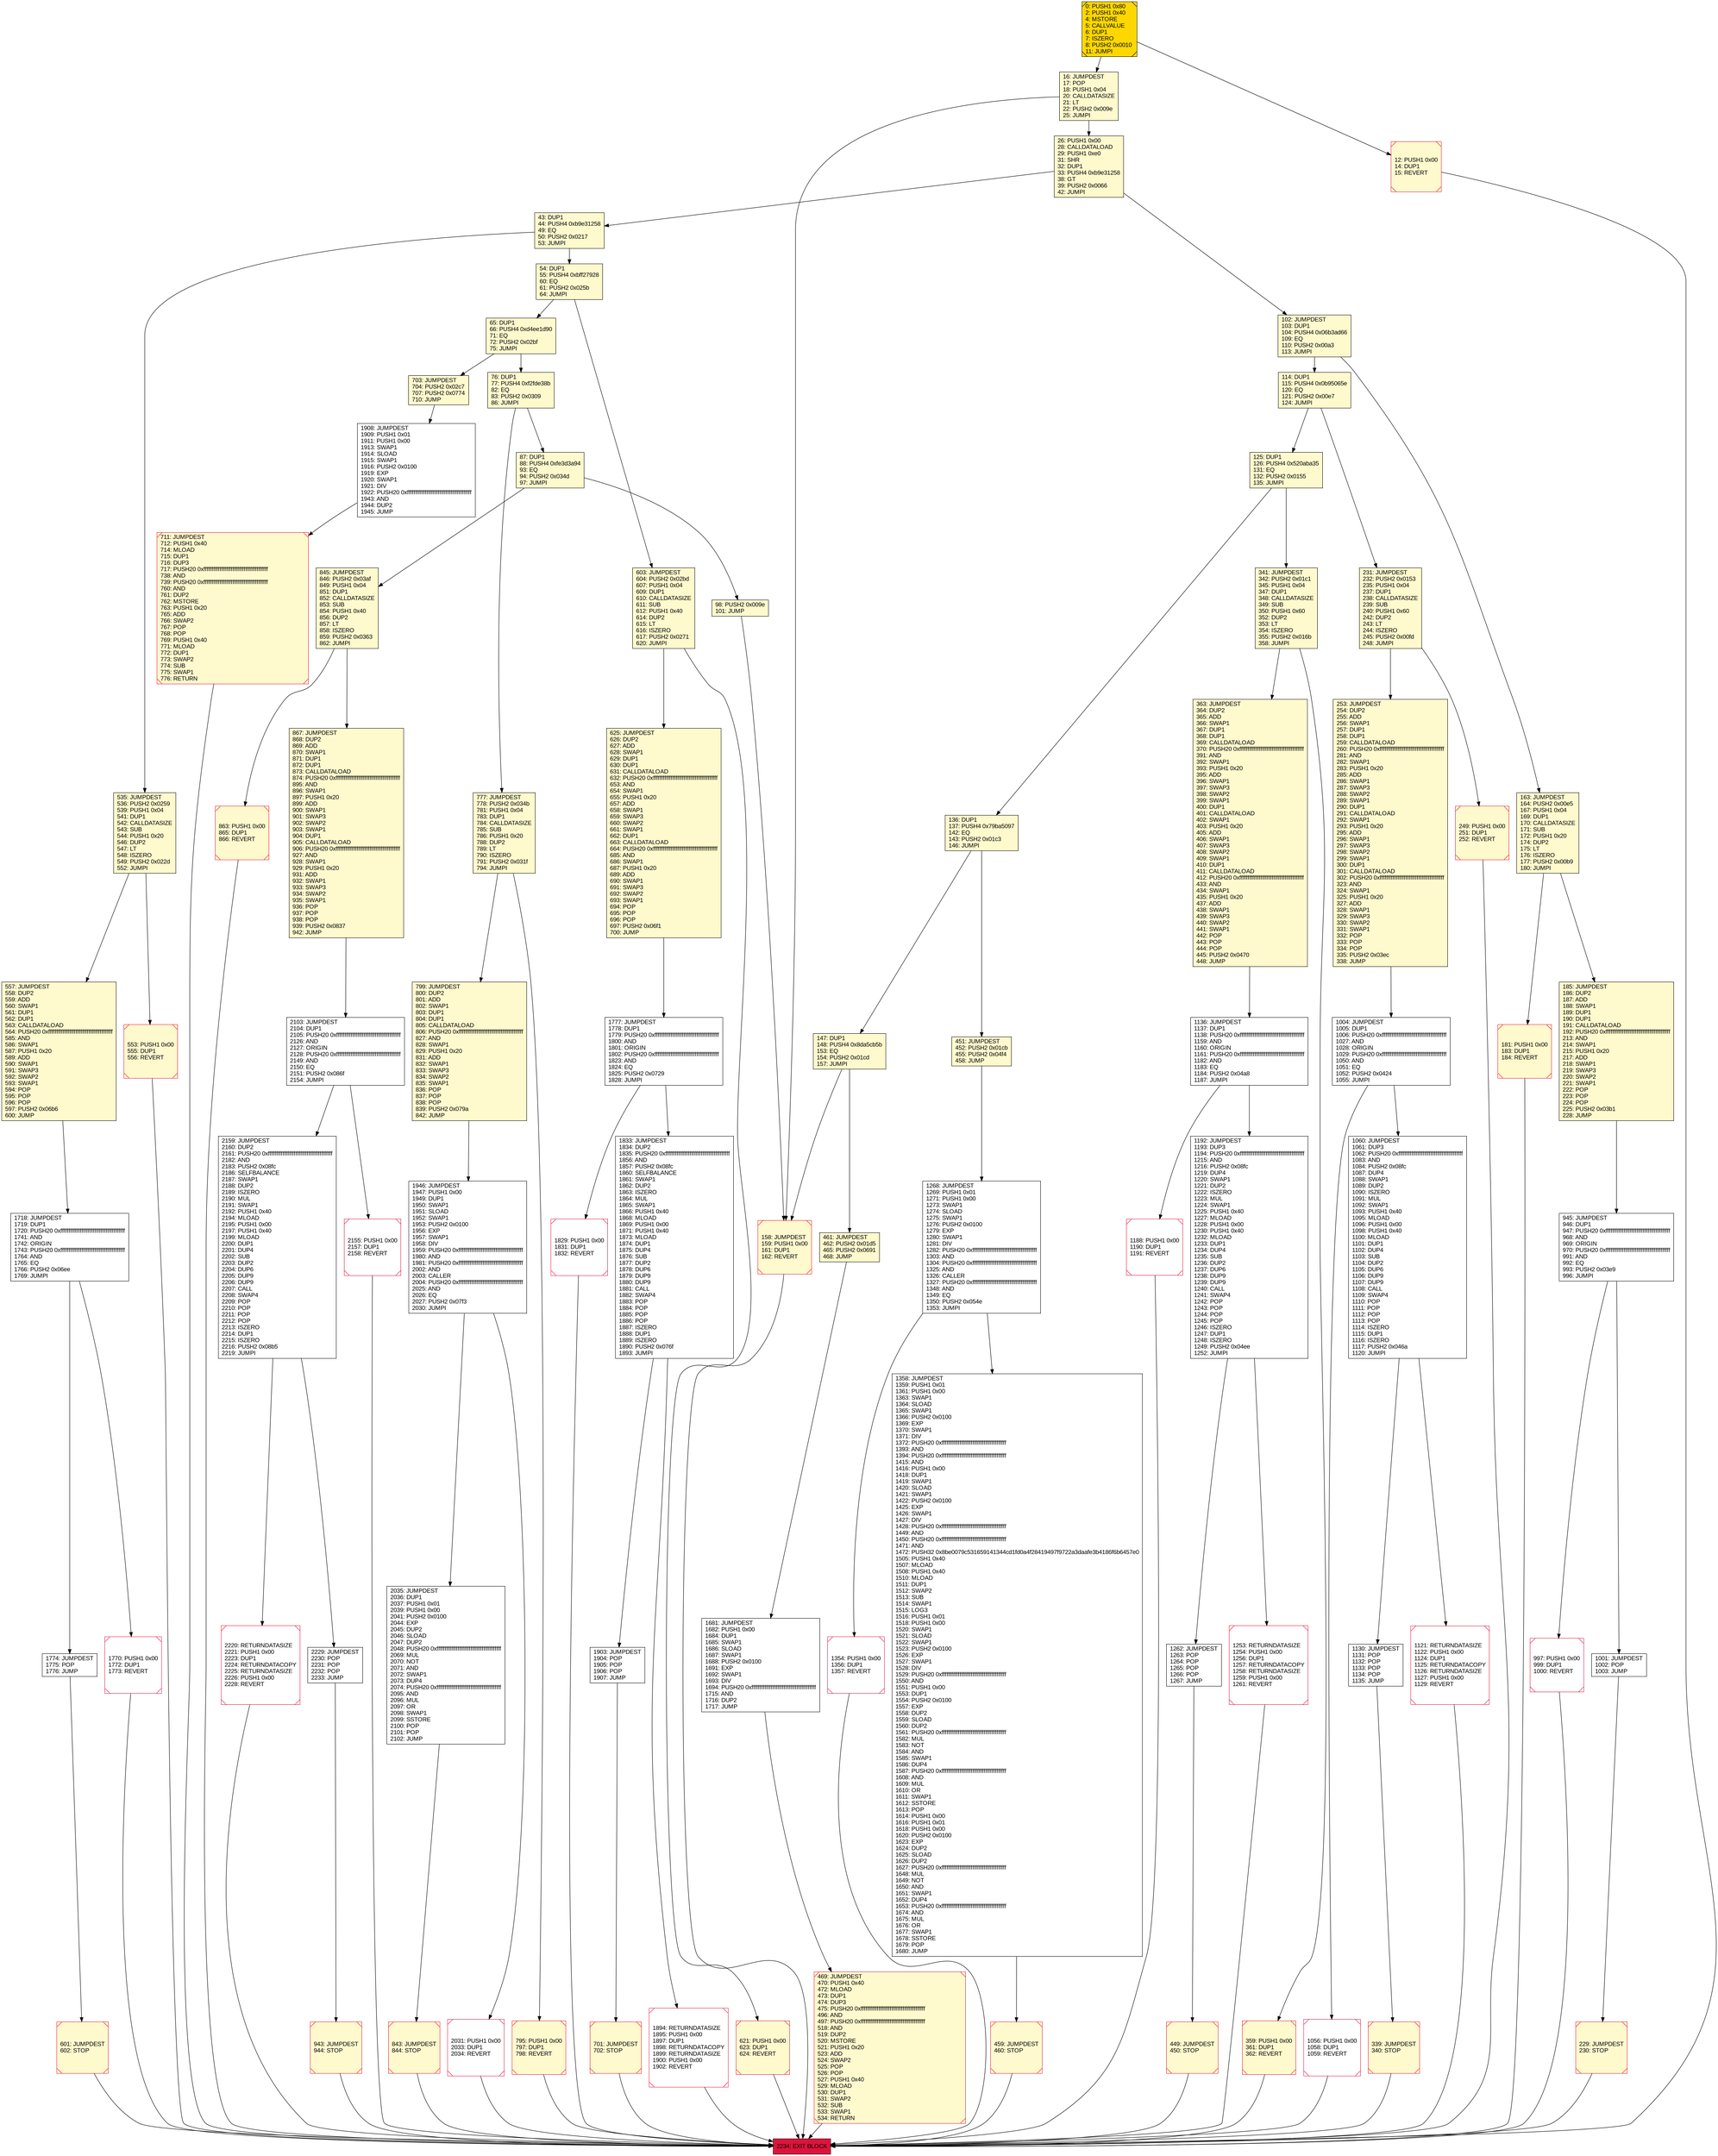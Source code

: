 digraph G {
bgcolor=transparent rankdir=UD;
node [shape=box style=filled color=black fillcolor=white fontname=arial fontcolor=black];
1056 [label="1056: PUSH1 0x00\l1058: DUP1\l1059: REVERT\l" shape=Msquare color=crimson ];
1060 [label="1060: JUMPDEST\l1061: DUP3\l1062: PUSH20 0xffffffffffffffffffffffffffffffffffffffff\l1083: AND\l1084: PUSH2 0x08fc\l1087: DUP4\l1088: SWAP1\l1089: DUP2\l1090: ISZERO\l1091: MUL\l1092: SWAP1\l1093: PUSH1 0x40\l1095: MLOAD\l1096: PUSH1 0x00\l1098: PUSH1 0x40\l1100: MLOAD\l1101: DUP1\l1102: DUP4\l1103: SUB\l1104: DUP2\l1105: DUP6\l1106: DUP9\l1107: DUP9\l1108: CALL\l1109: SWAP4\l1110: POP\l1111: POP\l1112: POP\l1113: POP\l1114: ISZERO\l1115: DUP1\l1116: ISZERO\l1117: PUSH2 0x046a\l1120: JUMPI\l" ];
1946 [label="1946: JUMPDEST\l1947: PUSH1 0x00\l1949: DUP1\l1950: SWAP1\l1951: SLOAD\l1952: SWAP1\l1953: PUSH2 0x0100\l1956: EXP\l1957: SWAP1\l1958: DIV\l1959: PUSH20 0xffffffffffffffffffffffffffffffffffffffff\l1980: AND\l1981: PUSH20 0xffffffffffffffffffffffffffffffffffffffff\l2002: AND\l2003: CALLER\l2004: PUSH20 0xffffffffffffffffffffffffffffffffffffffff\l2025: AND\l2026: EQ\l2027: PUSH2 0x07f3\l2030: JUMPI\l" ];
1829 [label="1829: PUSH1 0x00\l1831: DUP1\l1832: REVERT\l" shape=Msquare color=crimson ];
1188 [label="1188: PUSH1 0x00\l1190: DUP1\l1191: REVERT\l" shape=Msquare color=crimson ];
163 [label="163: JUMPDEST\l164: PUSH2 0x00e5\l167: PUSH1 0x04\l169: DUP1\l170: CALLDATASIZE\l171: SUB\l172: PUSH1 0x20\l174: DUP2\l175: LT\l176: ISZERO\l177: PUSH2 0x00b9\l180: JUMPI\l" fillcolor=lemonchiffon ];
469 [label="469: JUMPDEST\l470: PUSH1 0x40\l472: MLOAD\l473: DUP1\l474: DUP3\l475: PUSH20 0xffffffffffffffffffffffffffffffffffffffff\l496: AND\l497: PUSH20 0xffffffffffffffffffffffffffffffffffffffff\l518: AND\l519: DUP2\l520: MSTORE\l521: PUSH1 0x20\l523: ADD\l524: SWAP2\l525: POP\l526: POP\l527: PUSH1 0x40\l529: MLOAD\l530: DUP1\l531: SWAP2\l532: SUB\l533: SWAP1\l534: RETURN\l" fillcolor=lemonchiffon shape=Msquare color=crimson ];
553 [label="553: PUSH1 0x00\l555: DUP1\l556: REVERT\l" fillcolor=lemonchiffon shape=Msquare color=crimson ];
1903 [label="1903: JUMPDEST\l1904: POP\l1905: POP\l1906: POP\l1907: JUMP\l" ];
777 [label="777: JUMPDEST\l778: PUSH2 0x034b\l781: PUSH1 0x04\l783: DUP1\l784: CALLDATASIZE\l785: SUB\l786: PUSH1 0x20\l788: DUP2\l789: LT\l790: ISZERO\l791: PUSH2 0x031f\l794: JUMPI\l" fillcolor=lemonchiffon ];
181 [label="181: PUSH1 0x00\l183: DUP1\l184: REVERT\l" fillcolor=lemonchiffon shape=Msquare color=crimson ];
711 [label="711: JUMPDEST\l712: PUSH1 0x40\l714: MLOAD\l715: DUP1\l716: DUP3\l717: PUSH20 0xffffffffffffffffffffffffffffffffffffffff\l738: AND\l739: PUSH20 0xffffffffffffffffffffffffffffffffffffffff\l760: AND\l761: DUP2\l762: MSTORE\l763: PUSH1 0x20\l765: ADD\l766: SWAP2\l767: POP\l768: POP\l769: PUSH1 0x40\l771: MLOAD\l772: DUP1\l773: SWAP2\l774: SUB\l775: SWAP1\l776: RETURN\l" fillcolor=lemonchiffon shape=Msquare color=crimson ];
26 [label="26: PUSH1 0x00\l28: CALLDATALOAD\l29: PUSH1 0xe0\l31: SHR\l32: DUP1\l33: PUSH4 0xb9e31258\l38: GT\l39: PUSH2 0x0066\l42: JUMPI\l" fillcolor=lemonchiffon ];
451 [label="451: JUMPDEST\l452: PUSH2 0x01cb\l455: PUSH2 0x04f4\l458: JUMP\l" fillcolor=lemonchiffon ];
0 [label="0: PUSH1 0x80\l2: PUSH1 0x40\l4: MSTORE\l5: CALLVALUE\l6: DUP1\l7: ISZERO\l8: PUSH2 0x0010\l11: JUMPI\l" fillcolor=lemonchiffon shape=Msquare fillcolor=gold ];
158 [label="158: JUMPDEST\l159: PUSH1 0x00\l161: DUP1\l162: REVERT\l" fillcolor=lemonchiffon shape=Msquare color=crimson ];
125 [label="125: DUP1\l126: PUSH4 0x520aba35\l131: EQ\l132: PUSH2 0x0155\l135: JUMPI\l" fillcolor=lemonchiffon ];
185 [label="185: JUMPDEST\l186: DUP2\l187: ADD\l188: SWAP1\l189: DUP1\l190: DUP1\l191: CALLDATALOAD\l192: PUSH20 0xffffffffffffffffffffffffffffffffffffffff\l213: AND\l214: SWAP1\l215: PUSH1 0x20\l217: ADD\l218: SWAP1\l219: SWAP3\l220: SWAP2\l221: SWAP1\l222: POP\l223: POP\l224: POP\l225: PUSH2 0x03b1\l228: JUMP\l" fillcolor=lemonchiffon ];
1262 [label="1262: JUMPDEST\l1263: POP\l1264: POP\l1265: POP\l1266: POP\l1267: JUMP\l" ];
16 [label="16: JUMPDEST\l17: POP\l18: PUSH1 0x04\l20: CALLDATASIZE\l21: LT\l22: PUSH2 0x009e\l25: JUMPI\l" fillcolor=lemonchiffon ];
2103 [label="2103: JUMPDEST\l2104: DUP1\l2105: PUSH20 0xffffffffffffffffffffffffffffffffffffffff\l2126: AND\l2127: ORIGIN\l2128: PUSH20 0xffffffffffffffffffffffffffffffffffffffff\l2149: AND\l2150: EQ\l2151: PUSH2 0x086f\l2154: JUMPI\l" ];
1192 [label="1192: JUMPDEST\l1193: DUP3\l1194: PUSH20 0xffffffffffffffffffffffffffffffffffffffff\l1215: AND\l1216: PUSH2 0x08fc\l1219: DUP4\l1220: SWAP1\l1221: DUP2\l1222: ISZERO\l1223: MUL\l1224: SWAP1\l1225: PUSH1 0x40\l1227: MLOAD\l1228: PUSH1 0x00\l1230: PUSH1 0x40\l1232: MLOAD\l1233: DUP1\l1234: DUP4\l1235: SUB\l1236: DUP2\l1237: DUP6\l1238: DUP9\l1239: DUP9\l1240: CALL\l1241: SWAP4\l1242: POP\l1243: POP\l1244: POP\l1245: POP\l1246: ISZERO\l1247: DUP1\l1248: ISZERO\l1249: PUSH2 0x04ee\l1252: JUMPI\l" ];
1130 [label="1130: JUMPDEST\l1131: POP\l1132: POP\l1133: POP\l1134: POP\l1135: JUMP\l" ];
2159 [label="2159: JUMPDEST\l2160: DUP2\l2161: PUSH20 0xffffffffffffffffffffffffffffffffffffffff\l2182: AND\l2183: PUSH2 0x08fc\l2186: SELFBALANCE\l2187: SWAP1\l2188: DUP2\l2189: ISZERO\l2190: MUL\l2191: SWAP1\l2192: PUSH1 0x40\l2194: MLOAD\l2195: PUSH1 0x00\l2197: PUSH1 0x40\l2199: MLOAD\l2200: DUP1\l2201: DUP4\l2202: SUB\l2203: DUP2\l2204: DUP6\l2205: DUP9\l2206: DUP9\l2207: CALL\l2208: SWAP4\l2209: POP\l2210: POP\l2211: POP\l2212: POP\l2213: ISZERO\l2214: DUP1\l2215: ISZERO\l2216: PUSH2 0x08b5\l2219: JUMPI\l" ];
231 [label="231: JUMPDEST\l232: PUSH2 0x0153\l235: PUSH1 0x04\l237: DUP1\l238: CALLDATASIZE\l239: SUB\l240: PUSH1 0x60\l242: DUP2\l243: LT\l244: ISZERO\l245: PUSH2 0x00fd\l248: JUMPI\l" fillcolor=lemonchiffon ];
1681 [label="1681: JUMPDEST\l1682: PUSH1 0x00\l1684: DUP1\l1685: SWAP1\l1686: SLOAD\l1687: SWAP1\l1688: PUSH2 0x0100\l1691: EXP\l1692: SWAP1\l1693: DIV\l1694: PUSH20 0xffffffffffffffffffffffffffffffffffffffff\l1715: AND\l1716: DUP2\l1717: JUMP\l" ];
363 [label="363: JUMPDEST\l364: DUP2\l365: ADD\l366: SWAP1\l367: DUP1\l368: DUP1\l369: CALLDATALOAD\l370: PUSH20 0xffffffffffffffffffffffffffffffffffffffff\l391: AND\l392: SWAP1\l393: PUSH1 0x20\l395: ADD\l396: SWAP1\l397: SWAP3\l398: SWAP2\l399: SWAP1\l400: DUP1\l401: CALLDATALOAD\l402: SWAP1\l403: PUSH1 0x20\l405: ADD\l406: SWAP1\l407: SWAP3\l408: SWAP2\l409: SWAP1\l410: DUP1\l411: CALLDATALOAD\l412: PUSH20 0xffffffffffffffffffffffffffffffffffffffff\l433: AND\l434: SWAP1\l435: PUSH1 0x20\l437: ADD\l438: SWAP1\l439: SWAP3\l440: SWAP2\l441: SWAP1\l442: POP\l443: POP\l444: POP\l445: PUSH2 0x0470\l448: JUMP\l" fillcolor=lemonchiffon ];
557 [label="557: JUMPDEST\l558: DUP2\l559: ADD\l560: SWAP1\l561: DUP1\l562: DUP1\l563: CALLDATALOAD\l564: PUSH20 0xffffffffffffffffffffffffffffffffffffffff\l585: AND\l586: SWAP1\l587: PUSH1 0x20\l589: ADD\l590: SWAP1\l591: SWAP3\l592: SWAP2\l593: SWAP1\l594: POP\l595: POP\l596: POP\l597: PUSH2 0x06b6\l600: JUMP\l" fillcolor=lemonchiffon ];
701 [label="701: JUMPDEST\l702: STOP\l" fillcolor=lemonchiffon shape=Msquare color=crimson ];
136 [label="136: DUP1\l137: PUSH4 0x79ba5097\l142: EQ\l143: PUSH2 0x01c3\l146: JUMPI\l" fillcolor=lemonchiffon ];
625 [label="625: JUMPDEST\l626: DUP2\l627: ADD\l628: SWAP1\l629: DUP1\l630: DUP1\l631: CALLDATALOAD\l632: PUSH20 0xffffffffffffffffffffffffffffffffffffffff\l653: AND\l654: SWAP1\l655: PUSH1 0x20\l657: ADD\l658: SWAP1\l659: SWAP3\l660: SWAP2\l661: SWAP1\l662: DUP1\l663: CALLDATALOAD\l664: PUSH20 0xffffffffffffffffffffffffffffffffffffffff\l685: AND\l686: SWAP1\l687: PUSH1 0x20\l689: ADD\l690: SWAP1\l691: SWAP3\l692: SWAP2\l693: SWAP1\l694: POP\l695: POP\l696: POP\l697: PUSH2 0x06f1\l700: JUMP\l" fillcolor=lemonchiffon ];
87 [label="87: DUP1\l88: PUSH4 0xfe3d3a94\l93: EQ\l94: PUSH2 0x034d\l97: JUMPI\l" fillcolor=lemonchiffon ];
12 [label="12: PUSH1 0x00\l14: DUP1\l15: REVERT\l" fillcolor=lemonchiffon shape=Msquare color=crimson ];
1833 [label="1833: JUMPDEST\l1834: DUP2\l1835: PUSH20 0xffffffffffffffffffffffffffffffffffffffff\l1856: AND\l1857: PUSH2 0x08fc\l1860: SELFBALANCE\l1861: SWAP1\l1862: DUP2\l1863: ISZERO\l1864: MUL\l1865: SWAP1\l1866: PUSH1 0x40\l1868: MLOAD\l1869: PUSH1 0x00\l1871: PUSH1 0x40\l1873: MLOAD\l1874: DUP1\l1875: DUP4\l1876: SUB\l1877: DUP2\l1878: DUP6\l1879: DUP9\l1880: DUP9\l1881: CALL\l1882: SWAP4\l1883: POP\l1884: POP\l1885: POP\l1886: POP\l1887: ISZERO\l1888: DUP1\l1889: ISZERO\l1890: PUSH2 0x076f\l1893: JUMPI\l" ];
98 [label="98: PUSH2 0x009e\l101: JUMP\l" fillcolor=lemonchiffon ];
341 [label="341: JUMPDEST\l342: PUSH2 0x01c1\l345: PUSH1 0x04\l347: DUP1\l348: CALLDATASIZE\l349: SUB\l350: PUSH1 0x60\l352: DUP2\l353: LT\l354: ISZERO\l355: PUSH2 0x016b\l358: JUMPI\l" fillcolor=lemonchiffon ];
1268 [label="1268: JUMPDEST\l1269: PUSH1 0x01\l1271: PUSH1 0x00\l1273: SWAP1\l1274: SLOAD\l1275: SWAP1\l1276: PUSH2 0x0100\l1279: EXP\l1280: SWAP1\l1281: DIV\l1282: PUSH20 0xffffffffffffffffffffffffffffffffffffffff\l1303: AND\l1304: PUSH20 0xffffffffffffffffffffffffffffffffffffffff\l1325: AND\l1326: CALLER\l1327: PUSH20 0xffffffffffffffffffffffffffffffffffffffff\l1348: AND\l1349: EQ\l1350: PUSH2 0x054e\l1353: JUMPI\l" ];
603 [label="603: JUMPDEST\l604: PUSH2 0x02bd\l607: PUSH1 0x04\l609: DUP1\l610: CALLDATASIZE\l611: SUB\l612: PUSH1 0x40\l614: DUP2\l615: LT\l616: ISZERO\l617: PUSH2 0x0271\l620: JUMPI\l" fillcolor=lemonchiffon ];
102 [label="102: JUMPDEST\l103: DUP1\l104: PUSH4 0x06b3ad66\l109: EQ\l110: PUSH2 0x00a3\l113: JUMPI\l" fillcolor=lemonchiffon ];
2220 [label="2220: RETURNDATASIZE\l2221: PUSH1 0x00\l2223: DUP1\l2224: RETURNDATACOPY\l2225: RETURNDATASIZE\l2226: PUSH1 0x00\l2228: REVERT\l" shape=Msquare color=crimson ];
2234 [label="2234: EXIT BLOCK\l" fillcolor=crimson ];
795 [label="795: PUSH1 0x00\l797: DUP1\l798: REVERT\l" fillcolor=lemonchiffon shape=Msquare color=crimson ];
253 [label="253: JUMPDEST\l254: DUP2\l255: ADD\l256: SWAP1\l257: DUP1\l258: DUP1\l259: CALLDATALOAD\l260: PUSH20 0xffffffffffffffffffffffffffffffffffffffff\l281: AND\l282: SWAP1\l283: PUSH1 0x20\l285: ADD\l286: SWAP1\l287: SWAP3\l288: SWAP2\l289: SWAP1\l290: DUP1\l291: CALLDATALOAD\l292: SWAP1\l293: PUSH1 0x20\l295: ADD\l296: SWAP1\l297: SWAP3\l298: SWAP2\l299: SWAP1\l300: DUP1\l301: CALLDATALOAD\l302: PUSH20 0xffffffffffffffffffffffffffffffffffffffff\l323: AND\l324: SWAP1\l325: PUSH1 0x20\l327: ADD\l328: SWAP1\l329: SWAP3\l330: SWAP2\l331: SWAP1\l332: POP\l333: POP\l334: POP\l335: PUSH2 0x03ec\l338: JUMP\l" fillcolor=lemonchiffon ];
943 [label="943: JUMPDEST\l944: STOP\l" fillcolor=lemonchiffon shape=Msquare color=crimson ];
703 [label="703: JUMPDEST\l704: PUSH2 0x02c7\l707: PUSH2 0x0774\l710: JUMP\l" fillcolor=lemonchiffon ];
1777 [label="1777: JUMPDEST\l1778: DUP1\l1779: PUSH20 0xffffffffffffffffffffffffffffffffffffffff\l1800: AND\l1801: ORIGIN\l1802: PUSH20 0xffffffffffffffffffffffffffffffffffffffff\l1823: AND\l1824: EQ\l1825: PUSH2 0x0729\l1828: JUMPI\l" ];
997 [label="997: PUSH1 0x00\l999: DUP1\l1000: REVERT\l" shape=Msquare color=crimson ];
359 [label="359: PUSH1 0x00\l361: DUP1\l362: REVERT\l" fillcolor=lemonchiffon shape=Msquare color=crimson ];
339 [label="339: JUMPDEST\l340: STOP\l" fillcolor=lemonchiffon shape=Msquare color=crimson ];
535 [label="535: JUMPDEST\l536: PUSH2 0x0259\l539: PUSH1 0x04\l541: DUP1\l542: CALLDATASIZE\l543: SUB\l544: PUSH1 0x20\l546: DUP2\l547: LT\l548: ISZERO\l549: PUSH2 0x022d\l552: JUMPI\l" fillcolor=lemonchiffon ];
1774 [label="1774: JUMPDEST\l1775: POP\l1776: JUMP\l" ];
2155 [label="2155: PUSH1 0x00\l2157: DUP1\l2158: REVERT\l" shape=Msquare color=crimson ];
1770 [label="1770: PUSH1 0x00\l1772: DUP1\l1773: REVERT\l" shape=Msquare color=crimson ];
621 [label="621: PUSH1 0x00\l623: DUP1\l624: REVERT\l" fillcolor=lemonchiffon shape=Msquare color=crimson ];
601 [label="601: JUMPDEST\l602: STOP\l" fillcolor=lemonchiffon shape=Msquare color=crimson ];
1001 [label="1001: JUMPDEST\l1002: POP\l1003: JUMP\l" ];
1358 [label="1358: JUMPDEST\l1359: PUSH1 0x01\l1361: PUSH1 0x00\l1363: SWAP1\l1364: SLOAD\l1365: SWAP1\l1366: PUSH2 0x0100\l1369: EXP\l1370: SWAP1\l1371: DIV\l1372: PUSH20 0xffffffffffffffffffffffffffffffffffffffff\l1393: AND\l1394: PUSH20 0xffffffffffffffffffffffffffffffffffffffff\l1415: AND\l1416: PUSH1 0x00\l1418: DUP1\l1419: SWAP1\l1420: SLOAD\l1421: SWAP1\l1422: PUSH2 0x0100\l1425: EXP\l1426: SWAP1\l1427: DIV\l1428: PUSH20 0xffffffffffffffffffffffffffffffffffffffff\l1449: AND\l1450: PUSH20 0xffffffffffffffffffffffffffffffffffffffff\l1471: AND\l1472: PUSH32 0x8be0079c531659141344cd1fd0a4f28419497f9722a3daafe3b4186f6b6457e0\l1505: PUSH1 0x40\l1507: MLOAD\l1508: PUSH1 0x40\l1510: MLOAD\l1511: DUP1\l1512: SWAP2\l1513: SUB\l1514: SWAP1\l1515: LOG3\l1516: PUSH1 0x01\l1518: PUSH1 0x00\l1520: SWAP1\l1521: SLOAD\l1522: SWAP1\l1523: PUSH2 0x0100\l1526: EXP\l1527: SWAP1\l1528: DIV\l1529: PUSH20 0xffffffffffffffffffffffffffffffffffffffff\l1550: AND\l1551: PUSH1 0x00\l1553: DUP1\l1554: PUSH2 0x0100\l1557: EXP\l1558: DUP2\l1559: SLOAD\l1560: DUP2\l1561: PUSH20 0xffffffffffffffffffffffffffffffffffffffff\l1582: MUL\l1583: NOT\l1584: AND\l1585: SWAP1\l1586: DUP4\l1587: PUSH20 0xffffffffffffffffffffffffffffffffffffffff\l1608: AND\l1609: MUL\l1610: OR\l1611: SWAP1\l1612: SSTORE\l1613: POP\l1614: PUSH1 0x00\l1616: PUSH1 0x01\l1618: PUSH1 0x00\l1620: PUSH2 0x0100\l1623: EXP\l1624: DUP2\l1625: SLOAD\l1626: DUP2\l1627: PUSH20 0xffffffffffffffffffffffffffffffffffffffff\l1648: MUL\l1649: NOT\l1650: AND\l1651: SWAP1\l1652: DUP4\l1653: PUSH20 0xffffffffffffffffffffffffffffffffffffffff\l1674: AND\l1675: MUL\l1676: OR\l1677: SWAP1\l1678: SSTORE\l1679: POP\l1680: JUMP\l" ];
2031 [label="2031: PUSH1 0x00\l2033: DUP1\l2034: REVERT\l" shape=Msquare color=crimson ];
1004 [label="1004: JUMPDEST\l1005: DUP1\l1006: PUSH20 0xffffffffffffffffffffffffffffffffffffffff\l1027: AND\l1028: ORIGIN\l1029: PUSH20 0xffffffffffffffffffffffffffffffffffffffff\l1050: AND\l1051: EQ\l1052: PUSH2 0x0424\l1055: JUMPI\l" ];
54 [label="54: DUP1\l55: PUSH4 0xbff27928\l60: EQ\l61: PUSH2 0x025b\l64: JUMPI\l" fillcolor=lemonchiffon ];
461 [label="461: JUMPDEST\l462: PUSH2 0x01d5\l465: PUSH2 0x0691\l468: JUMP\l" fillcolor=lemonchiffon ];
76 [label="76: DUP1\l77: PUSH4 0xf2fde38b\l82: EQ\l83: PUSH2 0x0309\l86: JUMPI\l" fillcolor=lemonchiffon ];
2229 [label="2229: JUMPDEST\l2230: POP\l2231: POP\l2232: POP\l2233: JUMP\l" ];
449 [label="449: JUMPDEST\l450: STOP\l" fillcolor=lemonchiffon shape=Msquare color=crimson ];
867 [label="867: JUMPDEST\l868: DUP2\l869: ADD\l870: SWAP1\l871: DUP1\l872: DUP1\l873: CALLDATALOAD\l874: PUSH20 0xffffffffffffffffffffffffffffffffffffffff\l895: AND\l896: SWAP1\l897: PUSH1 0x20\l899: ADD\l900: SWAP1\l901: SWAP3\l902: SWAP2\l903: SWAP1\l904: DUP1\l905: CALLDATALOAD\l906: PUSH20 0xffffffffffffffffffffffffffffffffffffffff\l927: AND\l928: SWAP1\l929: PUSH1 0x20\l931: ADD\l932: SWAP1\l933: SWAP3\l934: SWAP2\l935: SWAP1\l936: POP\l937: POP\l938: POP\l939: PUSH2 0x0837\l942: JUMP\l" fillcolor=lemonchiffon ];
249 [label="249: PUSH1 0x00\l251: DUP1\l252: REVERT\l" fillcolor=lemonchiffon shape=Msquare color=crimson ];
65 [label="65: DUP1\l66: PUSH4 0xd4ee1d90\l71: EQ\l72: PUSH2 0x02bf\l75: JUMPI\l" fillcolor=lemonchiffon ];
799 [label="799: JUMPDEST\l800: DUP2\l801: ADD\l802: SWAP1\l803: DUP1\l804: DUP1\l805: CALLDATALOAD\l806: PUSH20 0xffffffffffffffffffffffffffffffffffffffff\l827: AND\l828: SWAP1\l829: PUSH1 0x20\l831: ADD\l832: SWAP1\l833: SWAP3\l834: SWAP2\l835: SWAP1\l836: POP\l837: POP\l838: POP\l839: PUSH2 0x079a\l842: JUMP\l" fillcolor=lemonchiffon ];
43 [label="43: DUP1\l44: PUSH4 0xb9e31258\l49: EQ\l50: PUSH2 0x0217\l53: JUMPI\l" fillcolor=lemonchiffon ];
459 [label="459: JUMPDEST\l460: STOP\l" fillcolor=lemonchiffon shape=Msquare color=crimson ];
843 [label="843: JUMPDEST\l844: STOP\l" fillcolor=lemonchiffon shape=Msquare color=crimson ];
1908 [label="1908: JUMPDEST\l1909: PUSH1 0x01\l1911: PUSH1 0x00\l1913: SWAP1\l1914: SLOAD\l1915: SWAP1\l1916: PUSH2 0x0100\l1919: EXP\l1920: SWAP1\l1921: DIV\l1922: PUSH20 0xffffffffffffffffffffffffffffffffffffffff\l1943: AND\l1944: DUP2\l1945: JUMP\l" ];
1354 [label="1354: PUSH1 0x00\l1356: DUP1\l1357: REVERT\l" shape=Msquare color=crimson ];
114 [label="114: DUP1\l115: PUSH4 0x0b95065e\l120: EQ\l121: PUSH2 0x00e7\l124: JUMPI\l" fillcolor=lemonchiffon ];
229 [label="229: JUMPDEST\l230: STOP\l" fillcolor=lemonchiffon shape=Msquare color=crimson ];
845 [label="845: JUMPDEST\l846: PUSH2 0x03af\l849: PUSH1 0x04\l851: DUP1\l852: CALLDATASIZE\l853: SUB\l854: PUSH1 0x40\l856: DUP2\l857: LT\l858: ISZERO\l859: PUSH2 0x0363\l862: JUMPI\l" fillcolor=lemonchiffon ];
1136 [label="1136: JUMPDEST\l1137: DUP1\l1138: PUSH20 0xffffffffffffffffffffffffffffffffffffffff\l1159: AND\l1160: ORIGIN\l1161: PUSH20 0xffffffffffffffffffffffffffffffffffffffff\l1182: AND\l1183: EQ\l1184: PUSH2 0x04a8\l1187: JUMPI\l" ];
945 [label="945: JUMPDEST\l946: DUP1\l947: PUSH20 0xffffffffffffffffffffffffffffffffffffffff\l968: AND\l969: ORIGIN\l970: PUSH20 0xffffffffffffffffffffffffffffffffffffffff\l991: AND\l992: EQ\l993: PUSH2 0x03e9\l996: JUMPI\l" ];
2035 [label="2035: JUMPDEST\l2036: DUP1\l2037: PUSH1 0x01\l2039: PUSH1 0x00\l2041: PUSH2 0x0100\l2044: EXP\l2045: DUP2\l2046: SLOAD\l2047: DUP2\l2048: PUSH20 0xffffffffffffffffffffffffffffffffffffffff\l2069: MUL\l2070: NOT\l2071: AND\l2072: SWAP1\l2073: DUP4\l2074: PUSH20 0xffffffffffffffffffffffffffffffffffffffff\l2095: AND\l2096: MUL\l2097: OR\l2098: SWAP1\l2099: SSTORE\l2100: POP\l2101: POP\l2102: JUMP\l" ];
147 [label="147: DUP1\l148: PUSH4 0x8da5cb5b\l153: EQ\l154: PUSH2 0x01cd\l157: JUMPI\l" fillcolor=lemonchiffon ];
1121 [label="1121: RETURNDATASIZE\l1122: PUSH1 0x00\l1124: DUP1\l1125: RETURNDATACOPY\l1126: RETURNDATASIZE\l1127: PUSH1 0x00\l1129: REVERT\l" shape=Msquare color=crimson ];
1894 [label="1894: RETURNDATASIZE\l1895: PUSH1 0x00\l1897: DUP1\l1898: RETURNDATACOPY\l1899: RETURNDATASIZE\l1900: PUSH1 0x00\l1902: REVERT\l" shape=Msquare color=crimson ];
1718 [label="1718: JUMPDEST\l1719: DUP1\l1720: PUSH20 0xffffffffffffffffffffffffffffffffffffffff\l1741: AND\l1742: ORIGIN\l1743: PUSH20 0xffffffffffffffffffffffffffffffffffffffff\l1764: AND\l1765: EQ\l1766: PUSH2 0x06ee\l1769: JUMPI\l" ];
863 [label="863: PUSH1 0x00\l865: DUP1\l866: REVERT\l" fillcolor=lemonchiffon shape=Msquare color=crimson ];
1253 [label="1253: RETURNDATASIZE\l1254: PUSH1 0x00\l1256: DUP1\l1257: RETURNDATACOPY\l1258: RETURNDATASIZE\l1259: PUSH1 0x00\l1261: REVERT\l" shape=Msquare color=crimson ];
795 -> 2234;
1774 -> 601;
845 -> 863;
2220 -> 2234;
43 -> 54;
163 -> 181;
625 -> 1777;
12 -> 2234;
163 -> 185;
341 -> 363;
87 -> 98;
603 -> 625;
158 -> 2234;
1681 -> 469;
451 -> 1268;
845 -> 867;
1060 -> 1130;
147 -> 461;
711 -> 2234;
553 -> 2234;
16 -> 26;
1718 -> 1774;
0 -> 16;
945 -> 1001;
1056 -> 2234;
1777 -> 1829;
469 -> 2234;
136 -> 451;
1829 -> 2234;
863 -> 2234;
1253 -> 2234;
1354 -> 2234;
1004 -> 1060;
1833 -> 1894;
557 -> 1718;
1136 -> 1192;
363 -> 1136;
799 -> 1946;
147 -> 158;
65 -> 703;
843 -> 2234;
54 -> 603;
2103 -> 2155;
253 -> 1004;
2229 -> 943;
2155 -> 2234;
2159 -> 2229;
1136 -> 1188;
867 -> 2103;
461 -> 1681;
621 -> 2234;
601 -> 2234;
603 -> 621;
1060 -> 1121;
359 -> 2234;
1908 -> 711;
339 -> 2234;
943 -> 2234;
1192 -> 1262;
2103 -> 2159;
65 -> 76;
54 -> 65;
1777 -> 1833;
1358 -> 459;
701 -> 2234;
2159 -> 2220;
43 -> 535;
231 -> 253;
1833 -> 1903;
26 -> 102;
1903 -> 701;
98 -> 158;
2035 -> 843;
777 -> 795;
125 -> 341;
181 -> 2234;
945 -> 997;
102 -> 163;
0 -> 12;
1718 -> 1770;
125 -> 136;
16 -> 158;
1001 -> 229;
1188 -> 2234;
1121 -> 2234;
535 -> 553;
76 -> 777;
102 -> 114;
1894 -> 2234;
26 -> 43;
229 -> 2234;
777 -> 799;
1946 -> 2031;
136 -> 147;
1004 -> 1056;
703 -> 1908;
114 -> 231;
1268 -> 1354;
1192 -> 1253;
87 -> 845;
535 -> 557;
249 -> 2234;
1130 -> 339;
459 -> 2234;
185 -> 945;
114 -> 125;
449 -> 2234;
1770 -> 2234;
2031 -> 2234;
341 -> 359;
1262 -> 449;
1946 -> 2035;
231 -> 249;
1268 -> 1358;
997 -> 2234;
76 -> 87;
}